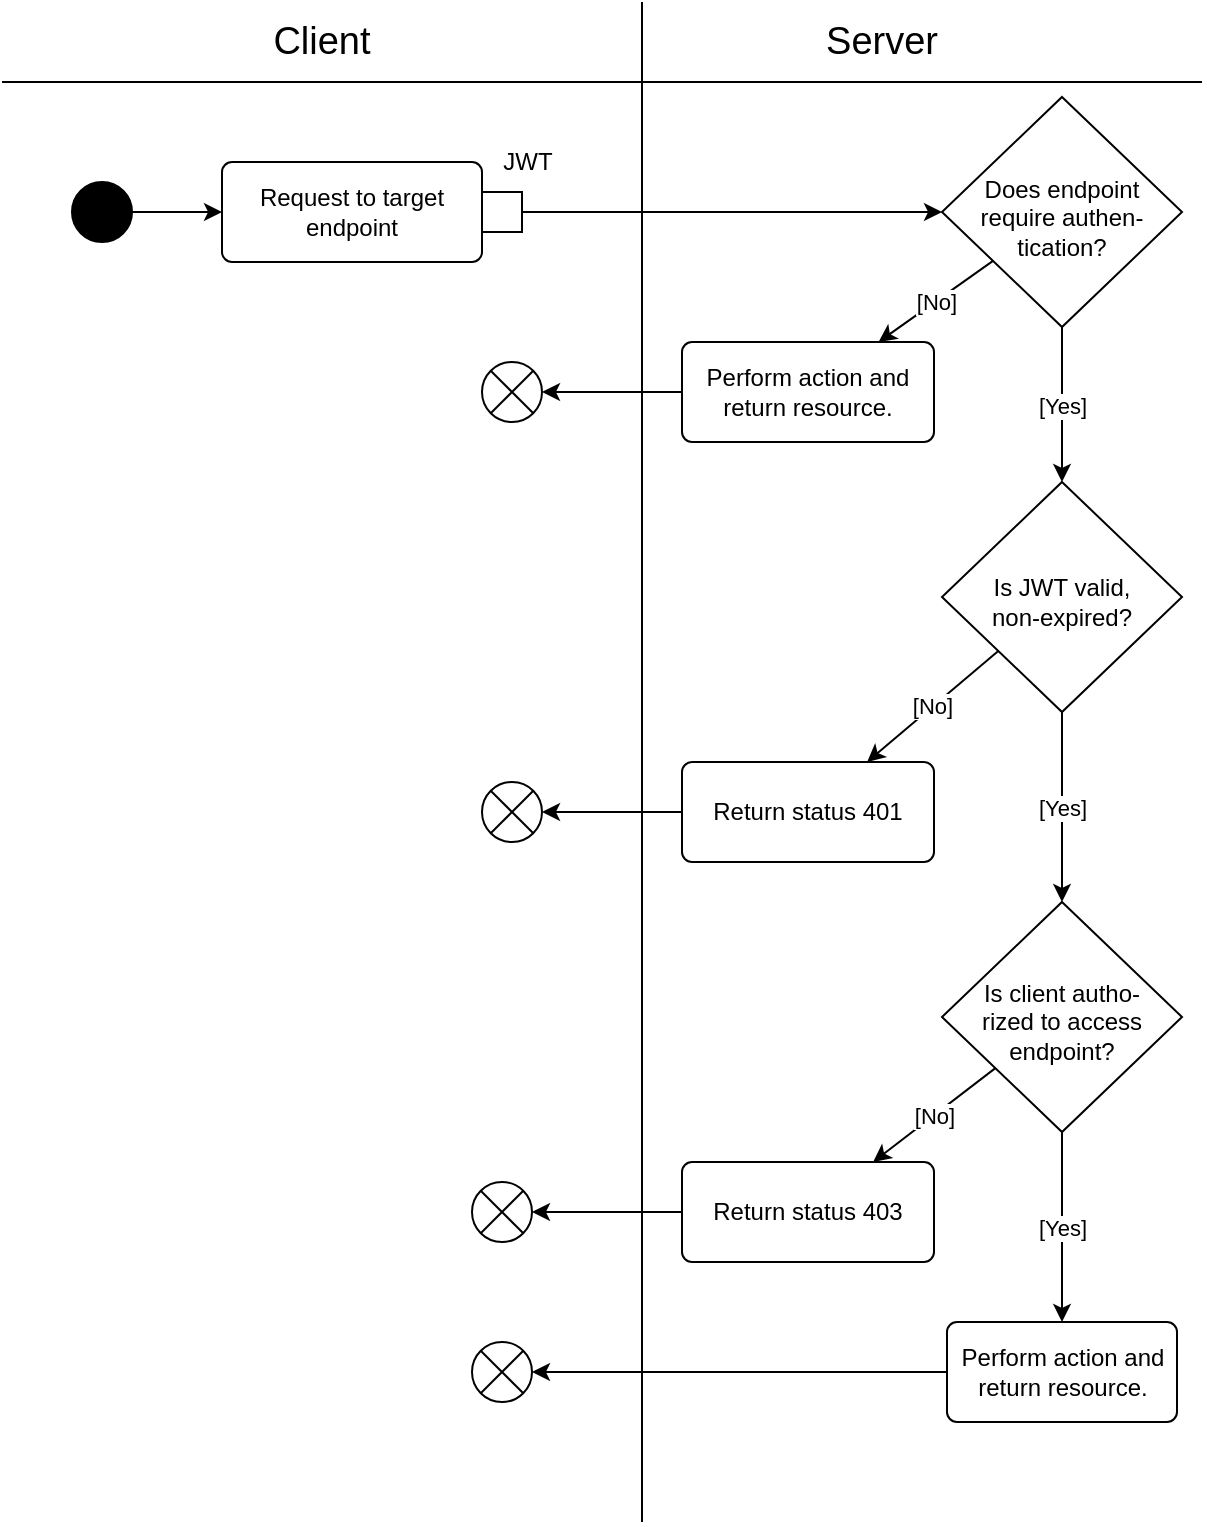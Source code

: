 <mxfile version="28.2.5">
  <diagram name="Page-1" id="SrQeksRvBIzcCES60Ik3">
    <mxGraphModel dx="1783" dy="1033" grid="1" gridSize="10" guides="1" tooltips="1" connect="1" arrows="1" fold="1" page="1" pageScale="1" pageWidth="827" pageHeight="1169" math="0" shadow="0">
      <root>
        <mxCell id="0" />
        <mxCell id="1" parent="0" />
        <mxCell id="4r2X5L9g-t0mAyMvK6OW-1" value="" style="endArrow=none;html=1;rounded=0;" edge="1" parent="1">
          <mxGeometry width="50" height="50" relative="1" as="geometry">
            <mxPoint x="114" y="80" as="sourcePoint" />
            <mxPoint x="714" y="80" as="targetPoint" />
          </mxGeometry>
        </mxCell>
        <mxCell id="4r2X5L9g-t0mAyMvK6OW-2" value="" style="endArrow=none;html=1;rounded=0;" edge="1" parent="1">
          <mxGeometry width="50" height="50" relative="1" as="geometry">
            <mxPoint x="434" y="40" as="sourcePoint" />
            <mxPoint x="434" y="800" as="targetPoint" />
          </mxGeometry>
        </mxCell>
        <mxCell id="4r2X5L9g-t0mAyMvK6OW-3" value="Client" style="text;html=1;align=center;verticalAlign=middle;whiteSpace=wrap;rounded=0;fontStyle=0;fontSize=19;" vertex="1" parent="1">
          <mxGeometry x="244" y="40" width="60" height="40" as="geometry" />
        </mxCell>
        <mxCell id="4r2X5L9g-t0mAyMvK6OW-4" value="Server" style="text;html=1;align=center;verticalAlign=middle;whiteSpace=wrap;rounded=0;fontStyle=0;fontSize=19;" vertex="1" parent="1">
          <mxGeometry x="524" y="40" width="60" height="40" as="geometry" />
        </mxCell>
        <mxCell id="4r2X5L9g-t0mAyMvK6OW-7" style="edgeStyle=orthogonalEdgeStyle;rounded=0;orthogonalLoop=1;jettySize=auto;html=1;" edge="1" parent="1" source="4r2X5L9g-t0mAyMvK6OW-5" target="4r2X5L9g-t0mAyMvK6OW-6">
          <mxGeometry relative="1" as="geometry" />
        </mxCell>
        <mxCell id="4r2X5L9g-t0mAyMvK6OW-5" value="" style="ellipse;fillColor=strokeColor;html=1;" vertex="1" parent="1">
          <mxGeometry x="149" y="130" width="30" height="30" as="geometry" />
        </mxCell>
        <mxCell id="4r2X5L9g-t0mAyMvK6OW-6" value="Request to target endpoint" style="html=1;align=center;verticalAlign=middle;rounded=1;absoluteArcSize=1;arcSize=10;dashed=0;whiteSpace=wrap;" vertex="1" parent="1">
          <mxGeometry x="224" y="120" width="130" height="50" as="geometry" />
        </mxCell>
        <mxCell id="4r2X5L9g-t0mAyMvK6OW-11" style="edgeStyle=orthogonalEdgeStyle;rounded=0;orthogonalLoop=1;jettySize=auto;html=1;" edge="1" parent="1" source="4r2X5L9g-t0mAyMvK6OW-9" target="4r2X5L9g-t0mAyMvK6OW-13">
          <mxGeometry relative="1" as="geometry">
            <mxPoint x="479" y="145" as="targetPoint" />
          </mxGeometry>
        </mxCell>
        <mxCell id="4r2X5L9g-t0mAyMvK6OW-9" value="" style="rounded=0;whiteSpace=wrap;html=1;" vertex="1" parent="1">
          <mxGeometry x="354" y="135" width="20" height="20" as="geometry" />
        </mxCell>
        <mxCell id="4r2X5L9g-t0mAyMvK6OW-12" value="JWT" style="text;html=1;align=center;verticalAlign=middle;whiteSpace=wrap;rounded=0;" vertex="1" parent="1">
          <mxGeometry x="354" y="105" width="46" height="30" as="geometry" />
        </mxCell>
        <mxCell id="4r2X5L9g-t0mAyMvK6OW-15" value="[No]" style="rounded=0;orthogonalLoop=1;jettySize=auto;html=1;" edge="1" parent="1" source="4r2X5L9g-t0mAyMvK6OW-13" target="4r2X5L9g-t0mAyMvK6OW-14">
          <mxGeometry relative="1" as="geometry" />
        </mxCell>
        <mxCell id="4r2X5L9g-t0mAyMvK6OW-36" value="[Yes]" style="edgeStyle=orthogonalEdgeStyle;rounded=0;orthogonalLoop=1;jettySize=auto;html=1;" edge="1" parent="1" source="4r2X5L9g-t0mAyMvK6OW-13" target="4r2X5L9g-t0mAyMvK6OW-41">
          <mxGeometry relative="1" as="geometry">
            <mxPoint x="644.0" y="270" as="targetPoint" />
          </mxGeometry>
        </mxCell>
        <mxCell id="4r2X5L9g-t0mAyMvK6OW-13" value="&lt;div&gt;Does endpoint&lt;/div&gt;&lt;div&gt;require authen-tication?&lt;/div&gt;" style="rhombus;whiteSpace=wrap;html=1;spacingTop=5;" vertex="1" parent="1">
          <mxGeometry x="584" y="87.5" width="120" height="115" as="geometry" />
        </mxCell>
        <mxCell id="4r2X5L9g-t0mAyMvK6OW-17" style="edgeStyle=orthogonalEdgeStyle;rounded=0;orthogonalLoop=1;jettySize=auto;html=1;" edge="1" parent="1" source="4r2X5L9g-t0mAyMvK6OW-14" target="4r2X5L9g-t0mAyMvK6OW-16">
          <mxGeometry relative="1" as="geometry" />
        </mxCell>
        <mxCell id="4r2X5L9g-t0mAyMvK6OW-14" value="&lt;div&gt;Perform action and&lt;/div&gt;&lt;div&gt;return resource.&lt;/div&gt;" style="html=1;align=center;verticalAlign=middle;rounded=1;absoluteArcSize=1;arcSize=10;dashed=0;whiteSpace=wrap;" vertex="1" parent="1">
          <mxGeometry x="454" y="210" width="126" height="50" as="geometry" />
        </mxCell>
        <mxCell id="4r2X5L9g-t0mAyMvK6OW-16" value="" style="shape=sumEllipse;perimeter=ellipsePerimeter;html=1;backgroundOutline=1;" vertex="1" parent="1">
          <mxGeometry x="354" y="220" width="30" height="30" as="geometry" />
        </mxCell>
        <mxCell id="4r2X5L9g-t0mAyMvK6OW-55" style="edgeStyle=orthogonalEdgeStyle;rounded=0;orthogonalLoop=1;jettySize=auto;html=1;" edge="1" parent="1" source="4r2X5L9g-t0mAyMvK6OW-22" target="4r2X5L9g-t0mAyMvK6OW-54">
          <mxGeometry relative="1" as="geometry" />
        </mxCell>
        <mxCell id="4r2X5L9g-t0mAyMvK6OW-22" value="&lt;div&gt;Perform action and&lt;/div&gt;&lt;div&gt;return resource.&lt;/div&gt;" style="html=1;align=center;verticalAlign=middle;rounded=1;absoluteArcSize=1;arcSize=10;dashed=0;whiteSpace=wrap;" vertex="1" parent="1">
          <mxGeometry x="586.5" y="700" width="115" height="50" as="geometry" />
        </mxCell>
        <mxCell id="4r2X5L9g-t0mAyMvK6OW-43" value="[No]" style="rounded=0;orthogonalLoop=1;jettySize=auto;html=1;" edge="1" parent="1" source="4r2X5L9g-t0mAyMvK6OW-41" target="4r2X5L9g-t0mAyMvK6OW-42">
          <mxGeometry relative="1" as="geometry" />
        </mxCell>
        <mxCell id="4r2X5L9g-t0mAyMvK6OW-45" value="[Yes]" style="edgeStyle=orthogonalEdgeStyle;rounded=0;orthogonalLoop=1;jettySize=auto;html=1;" edge="1" parent="1" source="4r2X5L9g-t0mAyMvK6OW-41" target="4r2X5L9g-t0mAyMvK6OW-44">
          <mxGeometry relative="1" as="geometry" />
        </mxCell>
        <mxCell id="4r2X5L9g-t0mAyMvK6OW-41" value="&lt;div&gt;Is JWT valid,&lt;/div&gt;&lt;div&gt;non-expired?&lt;/div&gt;" style="rhombus;whiteSpace=wrap;html=1;spacingTop=5;" vertex="1" parent="1">
          <mxGeometry x="584" y="280" width="120" height="115" as="geometry" />
        </mxCell>
        <mxCell id="4r2X5L9g-t0mAyMvK6OW-51" style="edgeStyle=orthogonalEdgeStyle;rounded=0;orthogonalLoop=1;jettySize=auto;html=1;" edge="1" parent="1" source="4r2X5L9g-t0mAyMvK6OW-42" target="4r2X5L9g-t0mAyMvK6OW-49">
          <mxGeometry relative="1" as="geometry" />
        </mxCell>
        <mxCell id="4r2X5L9g-t0mAyMvK6OW-42" value="Return status 401" style="html=1;align=center;verticalAlign=middle;rounded=1;absoluteArcSize=1;arcSize=10;dashed=0;whiteSpace=wrap;" vertex="1" parent="1">
          <mxGeometry x="454" y="420" width="126" height="50" as="geometry" />
        </mxCell>
        <mxCell id="4r2X5L9g-t0mAyMvK6OW-47" value="[No]" style="rounded=0;orthogonalLoop=1;jettySize=auto;html=1;" edge="1" parent="1" source="4r2X5L9g-t0mAyMvK6OW-44" target="4r2X5L9g-t0mAyMvK6OW-46">
          <mxGeometry relative="1" as="geometry" />
        </mxCell>
        <mxCell id="4r2X5L9g-t0mAyMvK6OW-48" value="[Yes]" style="edgeStyle=orthogonalEdgeStyle;rounded=0;orthogonalLoop=1;jettySize=auto;html=1;" edge="1" parent="1" source="4r2X5L9g-t0mAyMvK6OW-44" target="4r2X5L9g-t0mAyMvK6OW-22">
          <mxGeometry relative="1" as="geometry" />
        </mxCell>
        <mxCell id="4r2X5L9g-t0mAyMvK6OW-44" value="&lt;div&gt;Is client autho-&lt;/div&gt;&lt;div&gt;rized to access&lt;/div&gt;&lt;div&gt;endpoint?&lt;/div&gt;" style="rhombus;whiteSpace=wrap;html=1;spacingTop=5;" vertex="1" parent="1">
          <mxGeometry x="584" y="490" width="120" height="115" as="geometry" />
        </mxCell>
        <mxCell id="4r2X5L9g-t0mAyMvK6OW-53" style="edgeStyle=orthogonalEdgeStyle;rounded=0;orthogonalLoop=1;jettySize=auto;html=1;" edge="1" parent="1" source="4r2X5L9g-t0mAyMvK6OW-46" target="4r2X5L9g-t0mAyMvK6OW-52">
          <mxGeometry relative="1" as="geometry" />
        </mxCell>
        <mxCell id="4r2X5L9g-t0mAyMvK6OW-46" value="Return status 403" style="html=1;align=center;verticalAlign=middle;rounded=1;absoluteArcSize=1;arcSize=10;dashed=0;whiteSpace=wrap;" vertex="1" parent="1">
          <mxGeometry x="454" y="620" width="126" height="50" as="geometry" />
        </mxCell>
        <mxCell id="4r2X5L9g-t0mAyMvK6OW-49" value="" style="shape=sumEllipse;perimeter=ellipsePerimeter;html=1;backgroundOutline=1;" vertex="1" parent="1">
          <mxGeometry x="354" y="430" width="30" height="30" as="geometry" />
        </mxCell>
        <mxCell id="4r2X5L9g-t0mAyMvK6OW-52" value="" style="shape=sumEllipse;perimeter=ellipsePerimeter;html=1;backgroundOutline=1;" vertex="1" parent="1">
          <mxGeometry x="349" y="630" width="30" height="30" as="geometry" />
        </mxCell>
        <mxCell id="4r2X5L9g-t0mAyMvK6OW-54" value="" style="shape=sumEllipse;perimeter=ellipsePerimeter;html=1;backgroundOutline=1;" vertex="1" parent="1">
          <mxGeometry x="349" y="710" width="30" height="30" as="geometry" />
        </mxCell>
      </root>
    </mxGraphModel>
  </diagram>
</mxfile>
